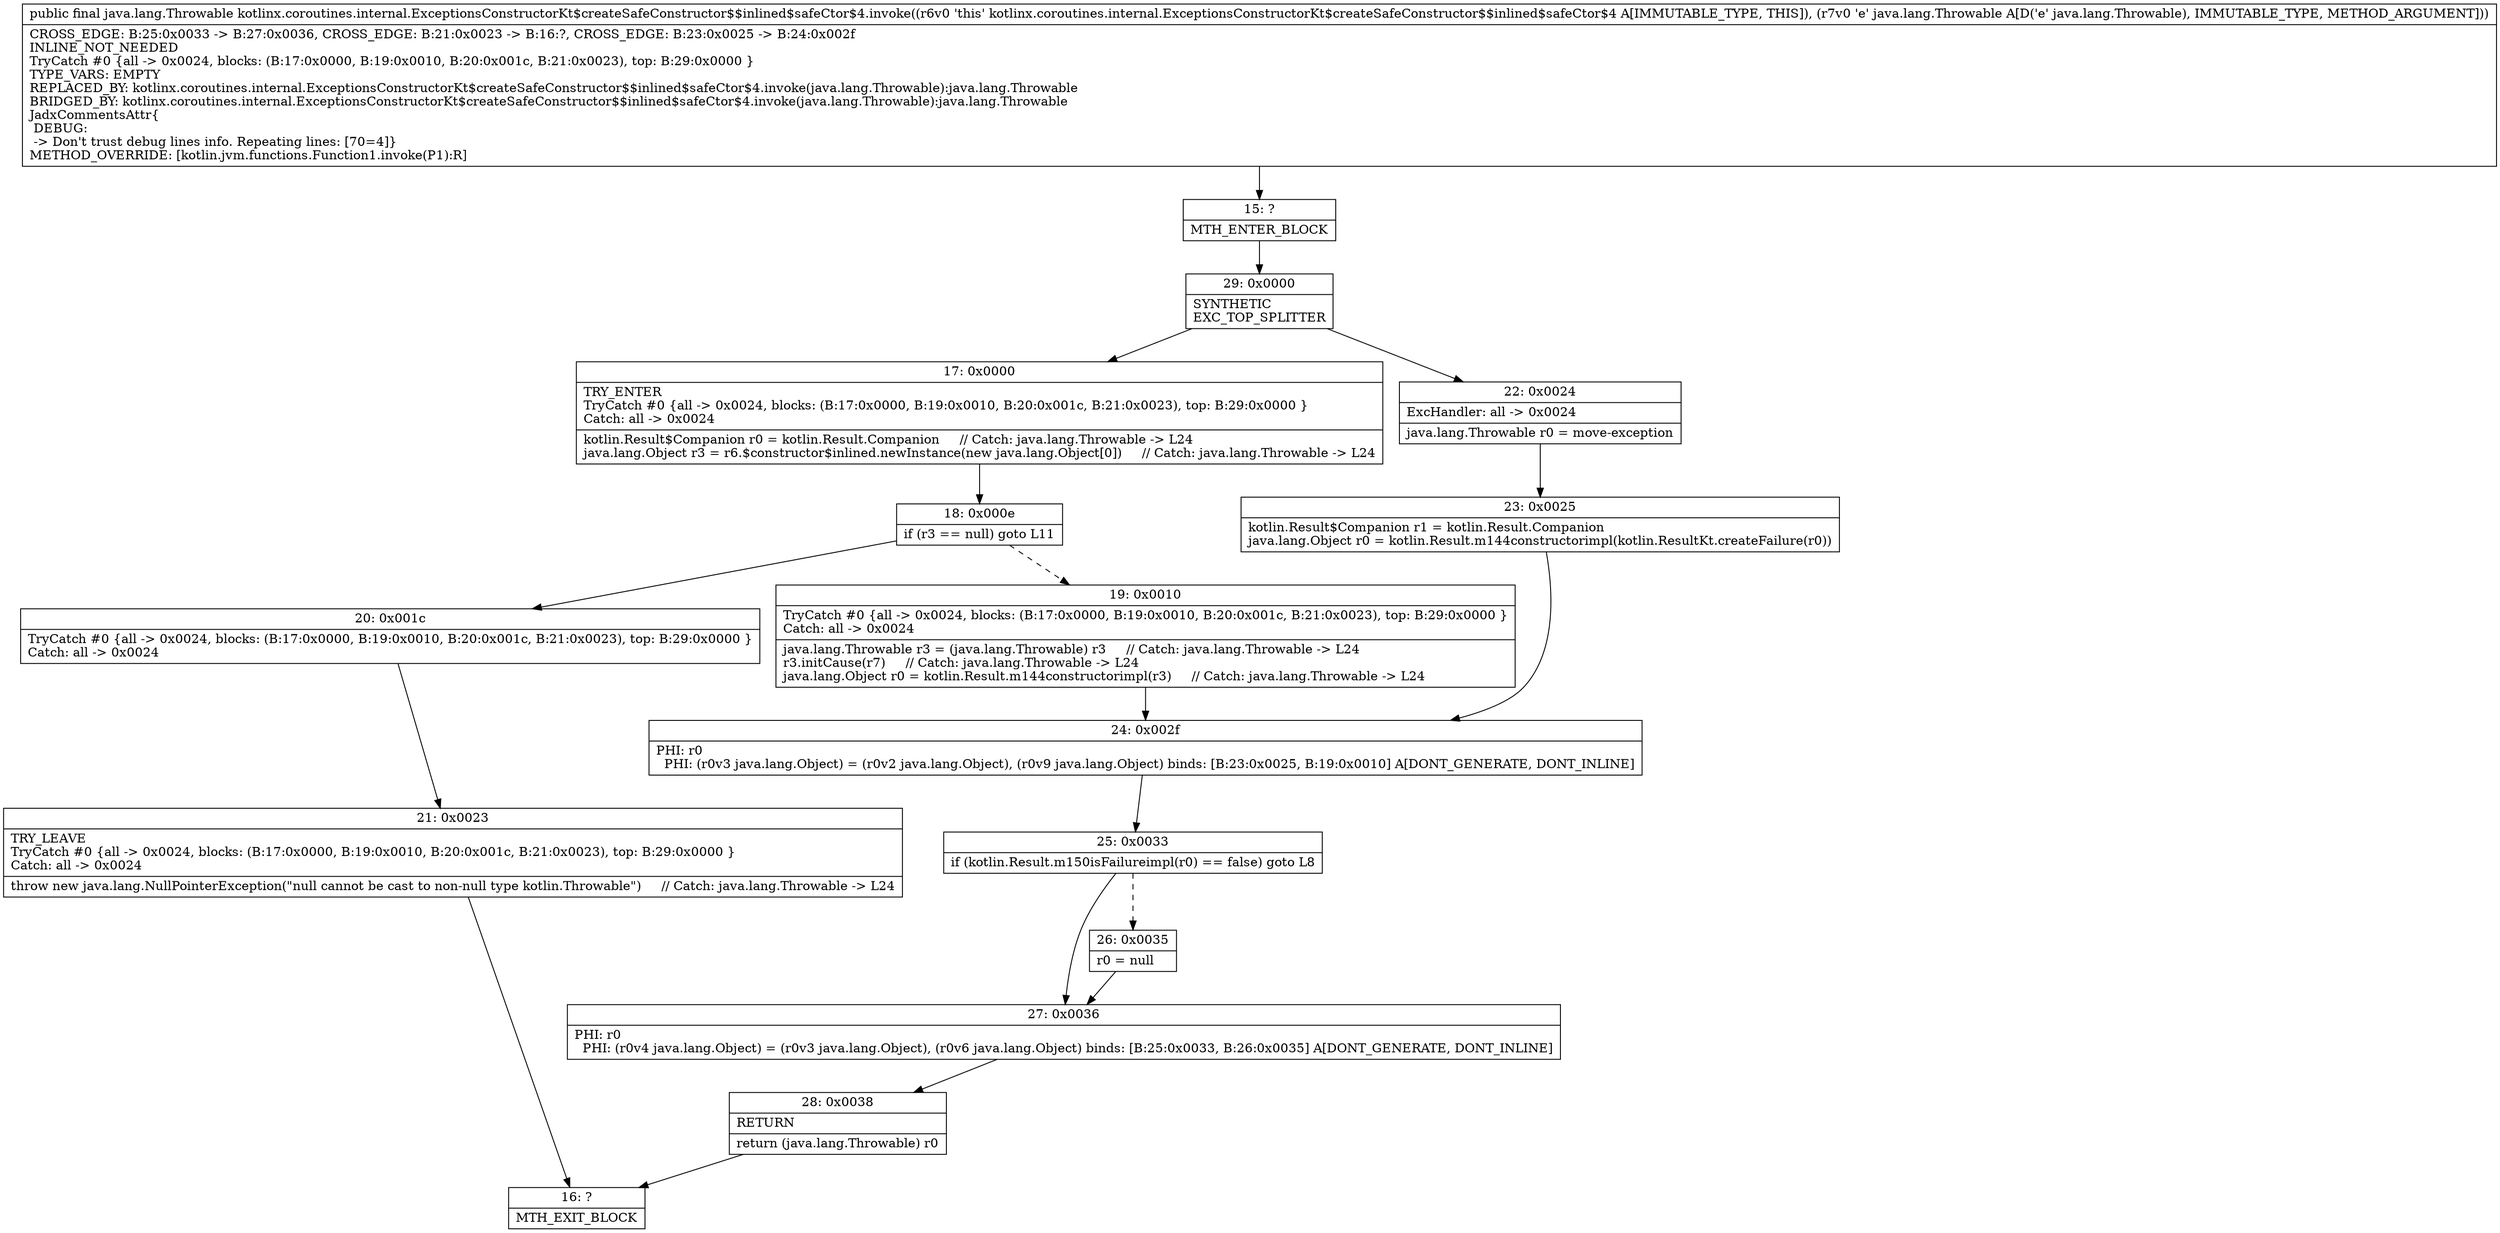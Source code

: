 digraph "CFG forkotlinx.coroutines.internal.ExceptionsConstructorKt$createSafeConstructor$$inlined$safeCtor$4.invoke(Ljava\/lang\/Throwable;)Ljava\/lang\/Throwable;" {
Node_15 [shape=record,label="{15\:\ ?|MTH_ENTER_BLOCK\l}"];
Node_29 [shape=record,label="{29\:\ 0x0000|SYNTHETIC\lEXC_TOP_SPLITTER\l}"];
Node_17 [shape=record,label="{17\:\ 0x0000|TRY_ENTER\lTryCatch #0 \{all \-\> 0x0024, blocks: (B:17:0x0000, B:19:0x0010, B:20:0x001c, B:21:0x0023), top: B:29:0x0000 \}\lCatch: all \-\> 0x0024\l|kotlin.Result$Companion r0 = kotlin.Result.Companion     \/\/ Catch: java.lang.Throwable \-\> L24\ljava.lang.Object r3 = r6.$constructor$inlined.newInstance(new java.lang.Object[0])     \/\/ Catch: java.lang.Throwable \-\> L24\l}"];
Node_18 [shape=record,label="{18\:\ 0x000e|if (r3 == null) goto L11\l}"];
Node_19 [shape=record,label="{19\:\ 0x0010|TryCatch #0 \{all \-\> 0x0024, blocks: (B:17:0x0000, B:19:0x0010, B:20:0x001c, B:21:0x0023), top: B:29:0x0000 \}\lCatch: all \-\> 0x0024\l|java.lang.Throwable r3 = (java.lang.Throwable) r3     \/\/ Catch: java.lang.Throwable \-\> L24\lr3.initCause(r7)     \/\/ Catch: java.lang.Throwable \-\> L24\ljava.lang.Object r0 = kotlin.Result.m144constructorimpl(r3)     \/\/ Catch: java.lang.Throwable \-\> L24\l}"];
Node_24 [shape=record,label="{24\:\ 0x002f|PHI: r0 \l  PHI: (r0v3 java.lang.Object) = (r0v2 java.lang.Object), (r0v9 java.lang.Object) binds: [B:23:0x0025, B:19:0x0010] A[DONT_GENERATE, DONT_INLINE]\l}"];
Node_25 [shape=record,label="{25\:\ 0x0033|if (kotlin.Result.m150isFailureimpl(r0) == false) goto L8\l}"];
Node_26 [shape=record,label="{26\:\ 0x0035|r0 = null\l}"];
Node_27 [shape=record,label="{27\:\ 0x0036|PHI: r0 \l  PHI: (r0v4 java.lang.Object) = (r0v3 java.lang.Object), (r0v6 java.lang.Object) binds: [B:25:0x0033, B:26:0x0035] A[DONT_GENERATE, DONT_INLINE]\l}"];
Node_28 [shape=record,label="{28\:\ 0x0038|RETURN\l|return (java.lang.Throwable) r0\l}"];
Node_16 [shape=record,label="{16\:\ ?|MTH_EXIT_BLOCK\l}"];
Node_20 [shape=record,label="{20\:\ 0x001c|TryCatch #0 \{all \-\> 0x0024, blocks: (B:17:0x0000, B:19:0x0010, B:20:0x001c, B:21:0x0023), top: B:29:0x0000 \}\lCatch: all \-\> 0x0024\l}"];
Node_21 [shape=record,label="{21\:\ 0x0023|TRY_LEAVE\lTryCatch #0 \{all \-\> 0x0024, blocks: (B:17:0x0000, B:19:0x0010, B:20:0x001c, B:21:0x0023), top: B:29:0x0000 \}\lCatch: all \-\> 0x0024\l|throw new java.lang.NullPointerException(\"null cannot be cast to non\-null type kotlin.Throwable\")     \/\/ Catch: java.lang.Throwable \-\> L24\l}"];
Node_22 [shape=record,label="{22\:\ 0x0024|ExcHandler: all \-\> 0x0024\l|java.lang.Throwable r0 = move\-exception\l}"];
Node_23 [shape=record,label="{23\:\ 0x0025|kotlin.Result$Companion r1 = kotlin.Result.Companion\ljava.lang.Object r0 = kotlin.Result.m144constructorimpl(kotlin.ResultKt.createFailure(r0))\l}"];
MethodNode[shape=record,label="{public final java.lang.Throwable kotlinx.coroutines.internal.ExceptionsConstructorKt$createSafeConstructor$$inlined$safeCtor$4.invoke((r6v0 'this' kotlinx.coroutines.internal.ExceptionsConstructorKt$createSafeConstructor$$inlined$safeCtor$4 A[IMMUTABLE_TYPE, THIS]), (r7v0 'e' java.lang.Throwable A[D('e' java.lang.Throwable), IMMUTABLE_TYPE, METHOD_ARGUMENT]))  | CROSS_EDGE: B:25:0x0033 \-\> B:27:0x0036, CROSS_EDGE: B:21:0x0023 \-\> B:16:?, CROSS_EDGE: B:23:0x0025 \-\> B:24:0x002f\lINLINE_NOT_NEEDED\lTryCatch #0 \{all \-\> 0x0024, blocks: (B:17:0x0000, B:19:0x0010, B:20:0x001c, B:21:0x0023), top: B:29:0x0000 \}\lTYPE_VARS: EMPTY\lREPLACED_BY: kotlinx.coroutines.internal.ExceptionsConstructorKt$createSafeConstructor$$inlined$safeCtor$4.invoke(java.lang.Throwable):java.lang.Throwable\lBRIDGED_BY: kotlinx.coroutines.internal.ExceptionsConstructorKt$createSafeConstructor$$inlined$safeCtor$4.invoke(java.lang.Throwable):java.lang.Throwable\lJadxCommentsAttr\{\l DEBUG: \l \-\> Don't trust debug lines info. Repeating lines: [70=4]\}\lMETHOD_OVERRIDE: [kotlin.jvm.functions.Function1.invoke(P1):R]\l}"];
MethodNode -> Node_15;Node_15 -> Node_29;
Node_29 -> Node_17;
Node_29 -> Node_22;
Node_17 -> Node_18;
Node_18 -> Node_19[style=dashed];
Node_18 -> Node_20;
Node_19 -> Node_24;
Node_24 -> Node_25;
Node_25 -> Node_26[style=dashed];
Node_25 -> Node_27;
Node_26 -> Node_27;
Node_27 -> Node_28;
Node_28 -> Node_16;
Node_20 -> Node_21;
Node_21 -> Node_16;
Node_22 -> Node_23;
Node_23 -> Node_24;
}

